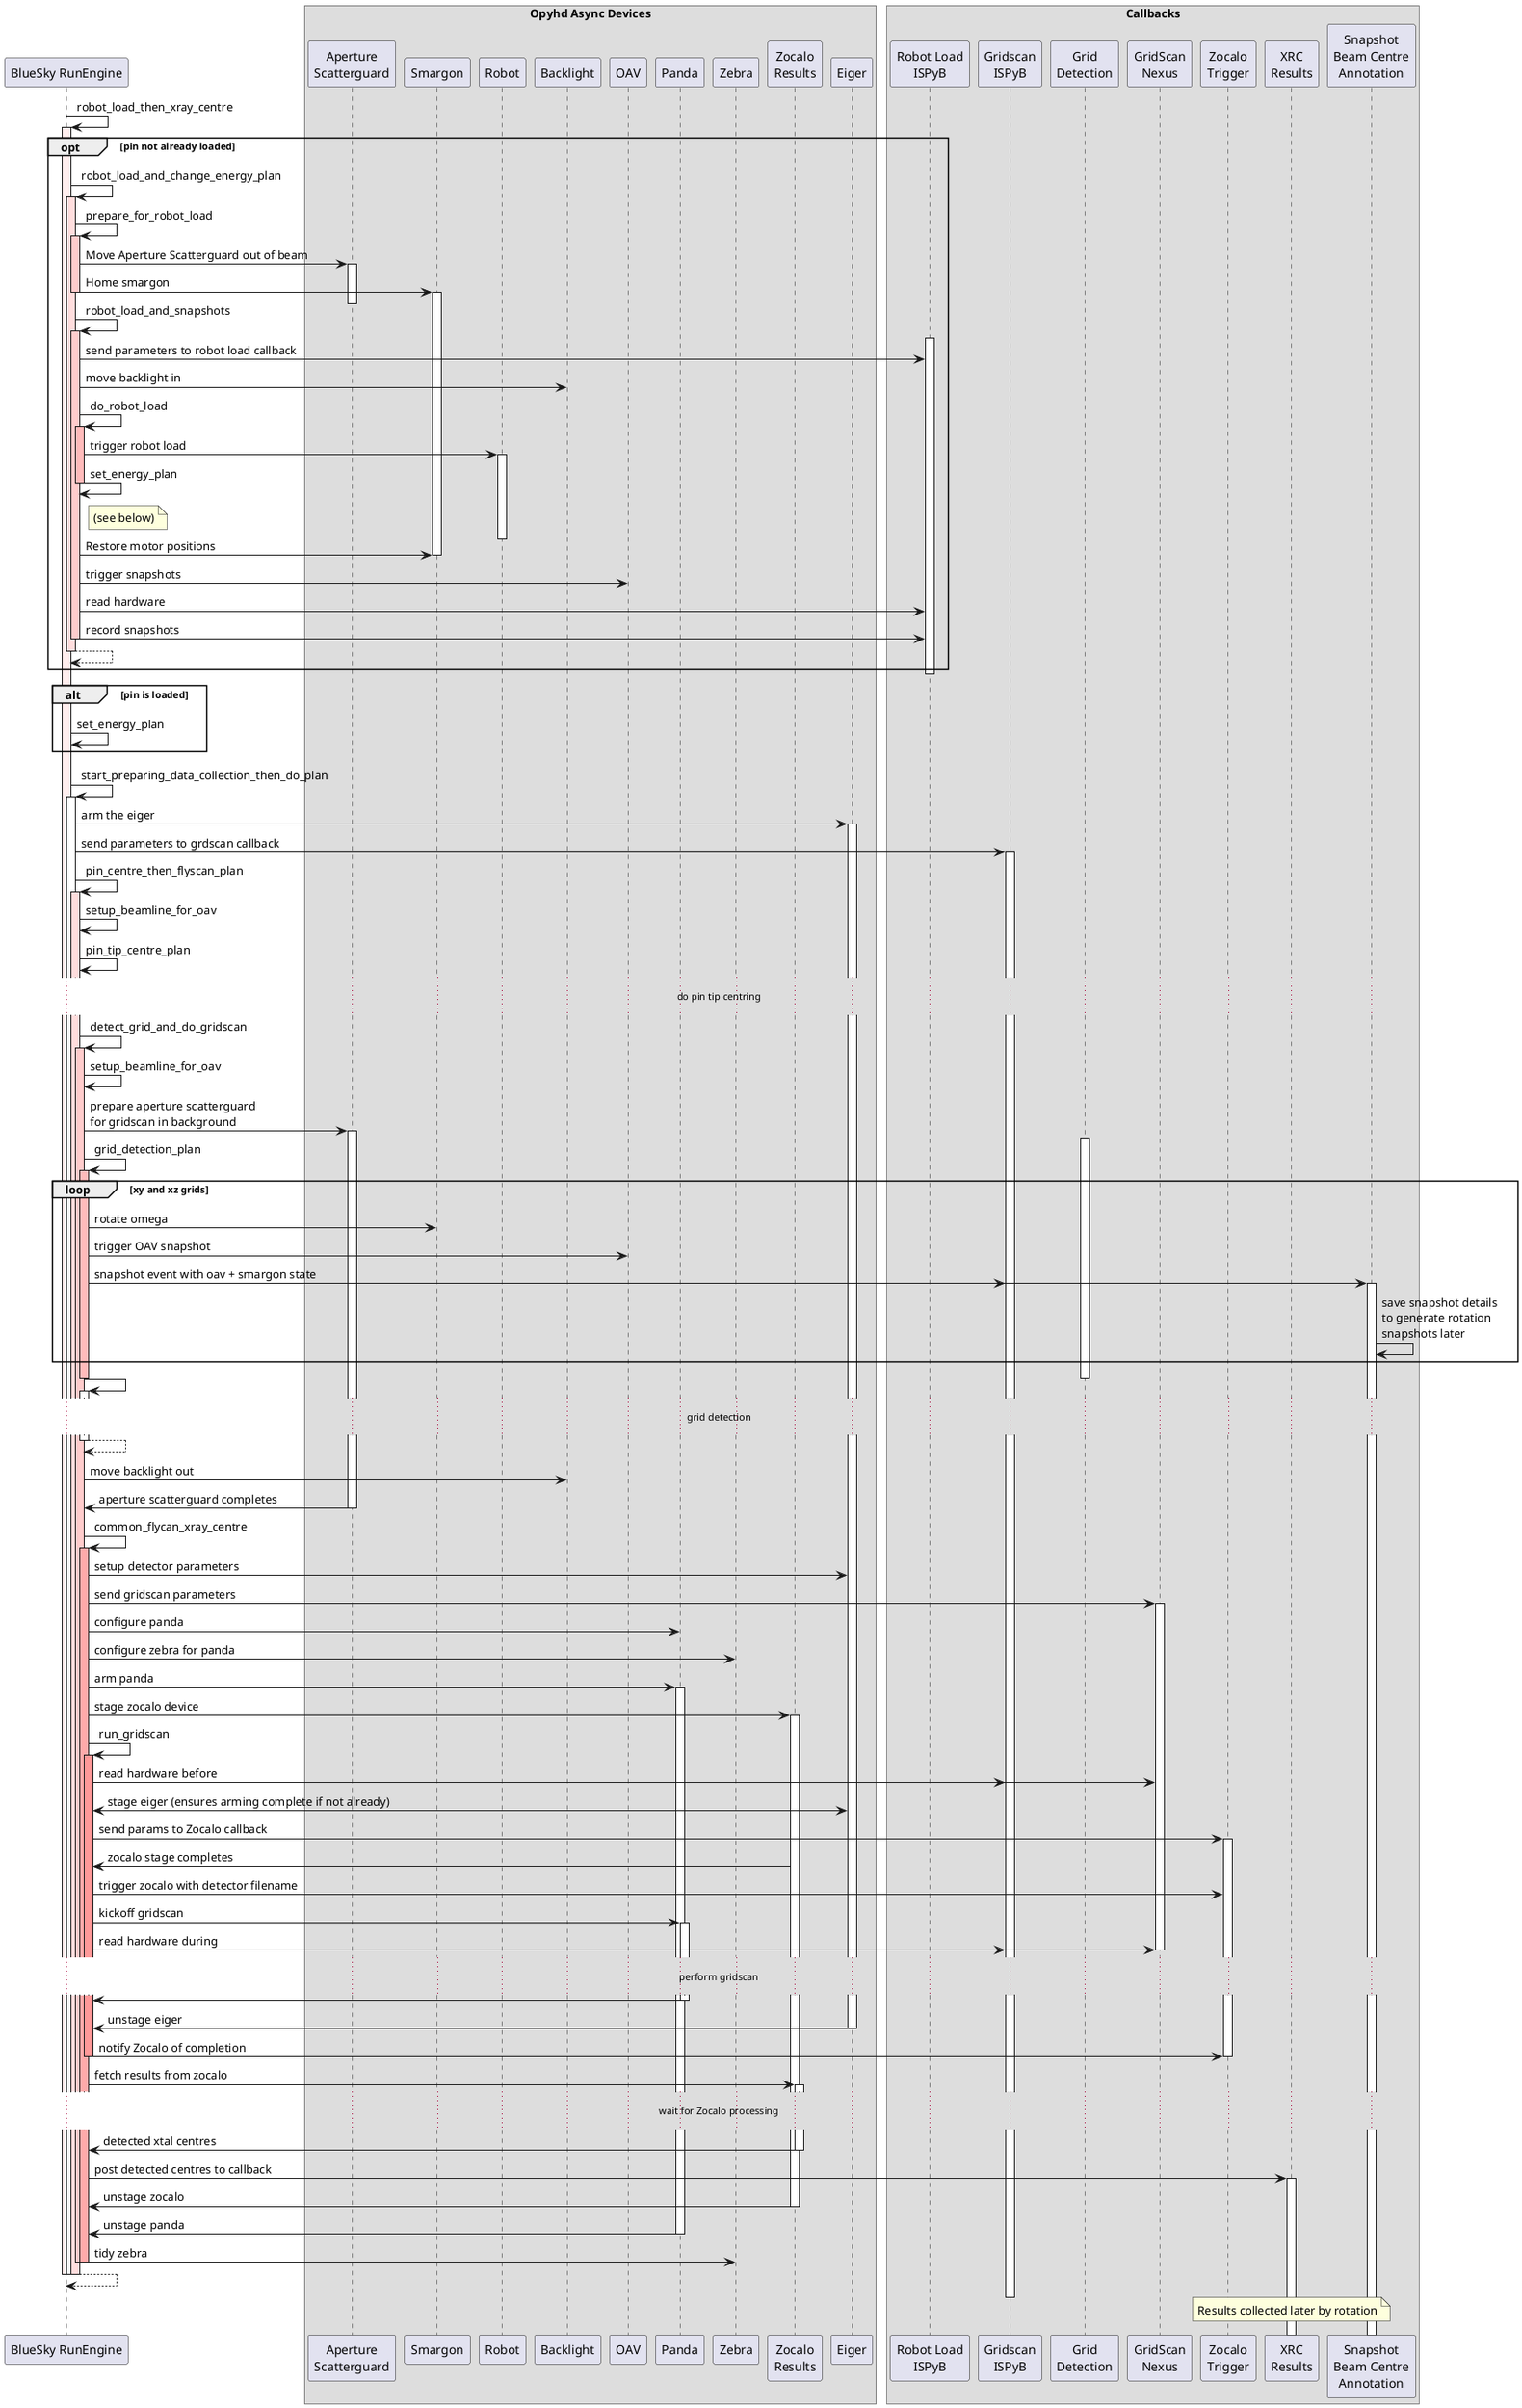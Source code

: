 @startuml
!pragma teoz true
participant "BlueSky RunEngine" as RE
box "Opyhd Async Devices"
participant "Aperture\nScatterguard" as ap_sg
participant "Smargon" as smargon
participant "Robot" as robot
participant "Backlight" as backlight
participant "OAV" as oav
participant "Panda" as panda
participant "Zebra" as zebra
participant "Zocalo\nResults" as zocalo
participant "Eiger" as eiger
end box
box "Callbacks"
participant "Robot Load\nISPyB" as RobotLoadISPyB
participant "Gridscan\nISPyB" as GridscanISPyB
participant "Grid\nDetection" as GridDetection
participant "GridScan\nNexus" as GridScanNexus
participant "Zocalo\nTrigger" as ZocaloCallback
participant "XRC\nResults" as XRayCentreEventHandler
participant "Snapshot\nBeam Centre\nAnnotation" as BeamDrawingCallback 
end box

RE -> RE:robot_load_then_xray_centre
activate RE #ffeeee
    opt pin not already loaded
        RE -> RE: robot_load_and_change_energy_plan
        activate RE  #ffdddd
            RE -> RE: prepare_for_robot_load
            activate RE  #ffcccc
                RE -> ap_sg: Move Aperture Scatterguard out of beam
                activate ap_sg
                    RE -> smargon: Home smargon
                    activate smargon
                deactivate ap_sg
            deactivate RE /' prepare_for_robot_load '/
            RE -> RE: robot_load_and_snapshots
            activate RE #ffcccc
                activate RobotLoadISPyB
                RE -> RobotLoadISPyB: send parameters to robot load callback
                RE -> backlight: move backlight in
                RE -> RE: do_robot_load
                activate RE  #ffbbbb
                    RE -> robot: trigger robot load
                    activate robot
                    RE -> RE: set_energy_plan
                    note right of RE: (see below)
                    deactivate robot
                deactivate RE /' do_robot_load '/
                RE -> smargon: Restore motor positions
                deactivate smargon
                RE -> oav: trigger snapshots
                RE -> RobotLoadISPyB: read hardware
                RE -> RobotLoadISPyB: record snapshots
            deactivate RE /'robot_load_and_snapshots'/
        return /'robot_load_and_change_energy_plan'/
        deactivate RobotLoadISPyB
    end /'pin not already loaded'/
    alt pin is loaded
        RE -> RE: set_energy_plan
    end /'pin is loaded'/
    RE -> RE++ : start_preparing_data_collection_then_do_plan
        RE -> eiger ++ : arm the eiger
        RE -> GridscanISPyB ++ : send parameters to grdscan callback
            RE -> RE ++ #ffdddd : pin_centre_then_flyscan_plan
                RE -> RE: setup_beamline_for_oav
                RE -> RE: pin_tip_centre_plan
                ...do pin tip centring...
                RE -> RE ++ #ffcccc: detect_grid_and_do_gridscan
                    RE -> RE: setup_beamline_for_oav
                    RE -> ap_sg ++: prepare aperture scatterguard\nfor gridscan in background
                    activate GridDetection
                        RE -> RE ++ #ffbbbb: grid_detection_plan
                            loop xy and xz grids
                                RE -> smargon: rotate omega
                                RE -> oav: trigger OAV snapshot
                                RE -> GridscanISPyB: snapshot event with oav + smargon state
                                & RE -> BeamDrawingCallback ++
                                BeamDrawingCallback -> BeamDrawingCallback : save snapshot details\n\
to generate rotation\n\
snapshots later
                            end
                        deactivate RE /'grid_detection_plan'/
                    deactivate GridDetection
                    RE -> RE ++
                    ...grid detection...
                    return
                    RE -> backlight: move backlight out 
                    ap_sg -> RE --: aperture scatterguard completes
                    RE -> RE ++ #ffaaaa : common_flycan_xray_centre
                        RE -> eiger : setup detector parameters
                        RE -> GridScanNexus++: send gridscan parameters
                        RE -> panda : configure panda
                        RE -> zebra : configure zebra for panda
                        RE -> panda ++ : arm panda
                        RE -> zocalo ++ : stage zocalo device
                        RE -> RE ++ #ff9999 : run_gridscan 
                            RE -> GridscanISPyB : read hardware before
                            & RE -> GridScanNexus
                            RE <-> eiger : stage eiger (ensures arming complete if not already)
                            RE -> ZocaloCallback ++ : send params to Zocalo callback
                            zocalo -> RE : zocalo stage completes
                            RE -> ZocaloCallback : trigger zocalo with detector filename
                            RE -> panda ++ : kickoff gridscan
                            RE -> GridscanISPyB : read hardware during
                            & RE -> GridScanNexus
                            deactivate GridScanNexus
                            ...perform gridscan...
                            panda -> RE --
                            eiger -> RE -- : unstage eiger
                            RE -> ZocaloCallback : notify Zocalo of completion
                            deactivate ZocaloCallback
                        deactivate RE /' run_gridscan '/
                        RE -> zocalo ++: fetch results from zocalo
                        ...wait for Zocalo processing...
                        zocalo -> RE -- : detected xtal centres
                        RE -> XRayCentreEventHandler ++ : post detected centres to callback
                        zocalo -> RE -- : unstage zocalo
                        panda -> RE -- : unstage panda
                        RE -> zebra : tidy zebra
                    deactivate RE /'common_flyscan_xray_centre'/
                deactivate RE /' detect_grid_and_do_gridscan'/
            return /' pin_centre_then_flyscan_plan'/
        deactivate GridscanISPyB
    deactivate RE /' start_preparing_data_collection_then_do_plan '/
deactivate RE /'robot_load_then_xray_centre'/
note over XRayCentreEventHandler
Results collected later by rotation
end note
@enduml
